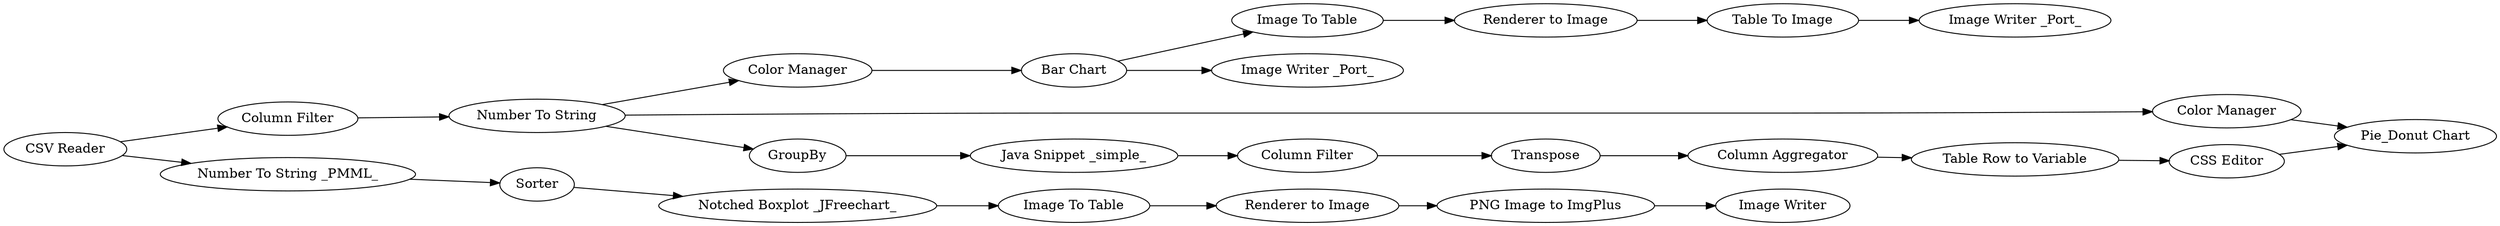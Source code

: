 digraph {
	"-1613550926027492708_446" [label="Column Filter"]
	"-1613550926027492708_463" [label=Transpose]
	"-1613550926027492708_461" [label="Table Row to Variable"]
	"-1613550926027492708_465" [label="Color Manager"]
	"-1613550926027492708_464" [label="Column Aggregator"]
	"-1613550926027492708_452" [label="Color Manager"]
	"-1613550926027492708_2401" [label="Number To String _PMML_"]
	"-1613550926027492708_450" [label="Number To String"]
	"-1613550926027492708_453" [label=GroupBy]
	"-1613550926027492708_2415" [label="Image To Table"]
	"-1613550926027492708_1284" [label="Image Writer"]
	"-1613550926027492708_2412" [label="Image Writer _Port_"]
	"-1613550926027492708_12" [label="Java Snippet _simple_"]
	"-1613550926027492708_2414" [label="Renderer to Image"]
	"-1613550926027492708_459" [label="Notched Boxplot _JFreechart_"]
	"-1613550926027492708_2417" [label="Image To Table"]
	"-1613550926027492708_462" [label="Column Filter"]
	"-1613550926027492708_1288" [label="PNG Image to ImgPlus"]
	"-1613550926027492708_456" [label="Bar Chart"]
	"-1613550926027492708_445" [label="CSV Reader"]
	"-1613550926027492708_2410" [label="CSS Editor"]
	"-1613550926027492708_2418" [label="Renderer to Image"]
	"-1613550926027492708_447" [label="Pie_Donut Chart"]
	"-1613550926027492708_2413" [label="Image Writer _Port_"]
	"-1613550926027492708_2416" [label="Table To Image"]
	"-1613550926027492708_460" [label=Sorter]
	"-1613550926027492708_462" -> "-1613550926027492708_463"
	"-1613550926027492708_445" -> "-1613550926027492708_446"
	"-1613550926027492708_459" -> "-1613550926027492708_2417"
	"-1613550926027492708_1288" -> "-1613550926027492708_1284"
	"-1613550926027492708_465" -> "-1613550926027492708_456"
	"-1613550926027492708_461" -> "-1613550926027492708_2410"
	"-1613550926027492708_450" -> "-1613550926027492708_465"
	"-1613550926027492708_460" -> "-1613550926027492708_459"
	"-1613550926027492708_446" -> "-1613550926027492708_450"
	"-1613550926027492708_2416" -> "-1613550926027492708_2413"
	"-1613550926027492708_450" -> "-1613550926027492708_452"
	"-1613550926027492708_456" -> "-1613550926027492708_2412"
	"-1613550926027492708_452" -> "-1613550926027492708_447"
	"-1613550926027492708_12" -> "-1613550926027492708_462"
	"-1613550926027492708_463" -> "-1613550926027492708_464"
	"-1613550926027492708_450" -> "-1613550926027492708_453"
	"-1613550926027492708_445" -> "-1613550926027492708_2401"
	"-1613550926027492708_2418" -> "-1613550926027492708_1288"
	"-1613550926027492708_453" -> "-1613550926027492708_12"
	"-1613550926027492708_456" -> "-1613550926027492708_2415"
	"-1613550926027492708_2410" -> "-1613550926027492708_447"
	"-1613550926027492708_2401" -> "-1613550926027492708_460"
	"-1613550926027492708_464" -> "-1613550926027492708_461"
	"-1613550926027492708_2415" -> "-1613550926027492708_2414"
	"-1613550926027492708_2417" -> "-1613550926027492708_2418"
	"-1613550926027492708_2414" -> "-1613550926027492708_2416"
	rankdir=LR
}
